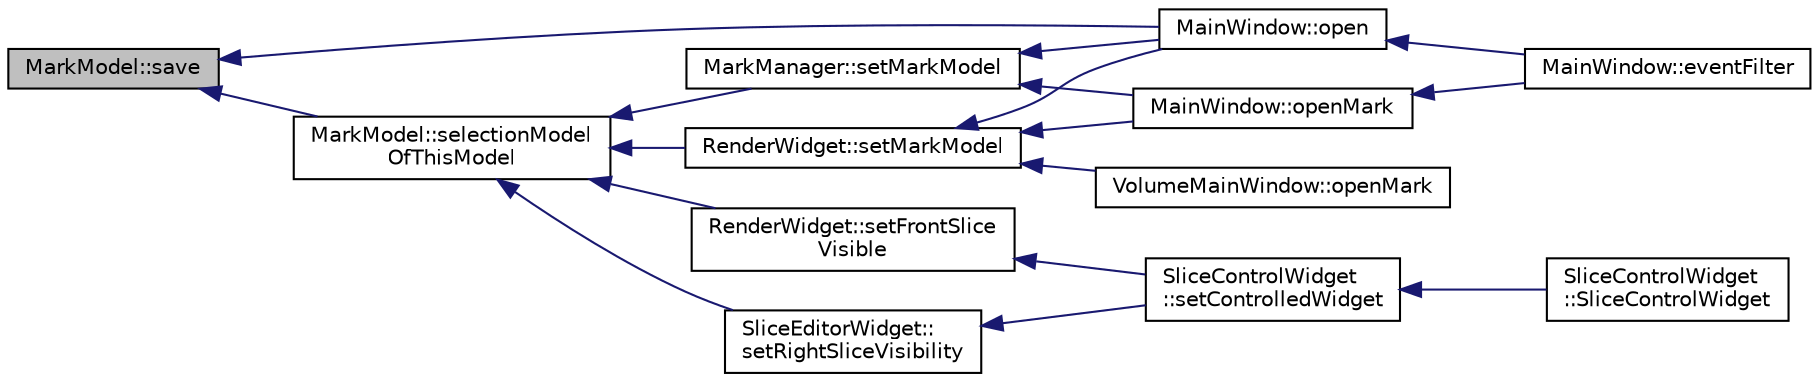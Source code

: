 digraph "MarkModel::save"
{
  edge [fontname="Helvetica",fontsize="10",labelfontname="Helvetica",labelfontsize="10"];
  node [fontname="Helvetica",fontsize="10",shape=record];
  rankdir="LR";
  Node333 [label="MarkModel::save",height=0.2,width=0.4,color="black", fillcolor="grey75", style="filled", fontcolor="black"];
  Node333 -> Node334 [dir="back",color="midnightblue",fontsize="10",style="solid",fontname="Helvetica"];
  Node334 [label="MarkModel::selectionModel\lOfThisModel",height=0.2,width=0.4,color="black", fillcolor="white", style="filled",URL="$class_mark_model.html#ad58bc2e692e3b5a0716e20145d135e50"];
  Node334 -> Node335 [dir="back",color="midnightblue",fontsize="10",style="solid",fontname="Helvetica"];
  Node335 [label="MarkManager::setMarkModel",height=0.2,width=0.4,color="black", fillcolor="white", style="filled",URL="$class_mark_manager.html#a1c5504fe103bdbd2402f1bf35081c04a",tooltip="Set new model model to the widget. "];
  Node335 -> Node336 [dir="back",color="midnightblue",fontsize="10",style="solid",fontname="Helvetica"];
  Node336 [label="MainWindow::open",height=0.2,width=0.4,color="black", fillcolor="white", style="filled",URL="$class_main_window.html#a1e8fb82ba2db0b722d9cd49fb05e4952"];
  Node336 -> Node337 [dir="back",color="midnightblue",fontsize="10",style="solid",fontname="Helvetica"];
  Node337 [label="MainWindow::eventFilter",height=0.2,width=0.4,color="black", fillcolor="white", style="filled",URL="$class_main_window.html#ade305265b2120df2489a5ebeb07ebbe1"];
  Node335 -> Node338 [dir="back",color="midnightblue",fontsize="10",style="solid",fontname="Helvetica"];
  Node338 [label="MainWindow::openMark",height=0.2,width=0.4,color="black", fillcolor="white", style="filled",URL="$class_main_window.html#a9cd18140979dd0f5d1312e9c66de19da"];
  Node338 -> Node337 [dir="back",color="midnightblue",fontsize="10",style="solid",fontname="Helvetica"];
  Node334 -> Node339 [dir="back",color="midnightblue",fontsize="10",style="solid",fontname="Helvetica"];
  Node339 [label="RenderWidget::setMarkModel",height=0.2,width=0.4,color="black", fillcolor="white", style="filled",URL="$class_render_widget.html#ae525129d1fd36fa90f7c6674f4b51d70",tooltip="Sets the slice model as the given model. "];
  Node339 -> Node336 [dir="back",color="midnightblue",fontsize="10",style="solid",fontname="Helvetica"];
  Node339 -> Node338 [dir="back",color="midnightblue",fontsize="10",style="solid",fontname="Helvetica"];
  Node339 -> Node340 [dir="back",color="midnightblue",fontsize="10",style="solid",fontname="Helvetica"];
  Node340 [label="VolumeMainWindow::openMark",height=0.2,width=0.4,color="black", fillcolor="white", style="filled",URL="$class_volume_main_window.html#a690eac05cd92c04cfd56e9a7f9fe19b5"];
  Node334 -> Node341 [dir="back",color="midnightblue",fontsize="10",style="solid",fontname="Helvetica"];
  Node341 [label="RenderWidget::setFrontSlice\lVisible",height=0.2,width=0.4,color="black", fillcolor="white", style="filled",URL="$class_render_widget.html#a54d5421db7ae7377116979c9189c9365",tooltip="This property holds the visibility of the front slice when renders data with slice type render..."];
  Node341 -> Node342 [dir="back",color="midnightblue",fontsize="10",style="solid",fontname="Helvetica"];
  Node342 [label="SliceControlWidget\l::setControlledWidget",height=0.2,width=0.4,color="black", fillcolor="white", style="filled",URL="$class_slice_control_widget.html#a22f1c1840e4e0bd6bb7daec1ffcdafc8",tooltip="Sets the controlled widget sliceWidge and volumeWidget to present. "];
  Node342 -> Node343 [dir="back",color="midnightblue",fontsize="10",style="solid",fontname="Helvetica"];
  Node343 [label="SliceControlWidget\l::SliceControlWidget",height=0.2,width=0.4,color="black", fillcolor="white", style="filled",URL="$class_slice_control_widget.html#a57f30c045f08dafbd807c80bd2d862b6",tooltip="Constructs a widget by the given sliceWidget and volumeWidget. "];
  Node334 -> Node344 [dir="back",color="midnightblue",fontsize="10",style="solid",fontname="Helvetica"];
  Node344 [label="SliceEditorWidget::\lsetRightSliceVisibility",height=0.2,width=0.4,color="black", fillcolor="white", style="filled",URL="$class_slice_editor_widget.html#ad994c2599b8cee4b75614e230b2214e6",tooltip="This is a convenience function to set right slice visibility. "];
  Node344 -> Node342 [dir="back",color="midnightblue",fontsize="10",style="solid",fontname="Helvetica"];
  Node333 -> Node336 [dir="back",color="midnightblue",fontsize="10",style="solid",fontname="Helvetica"];
}

